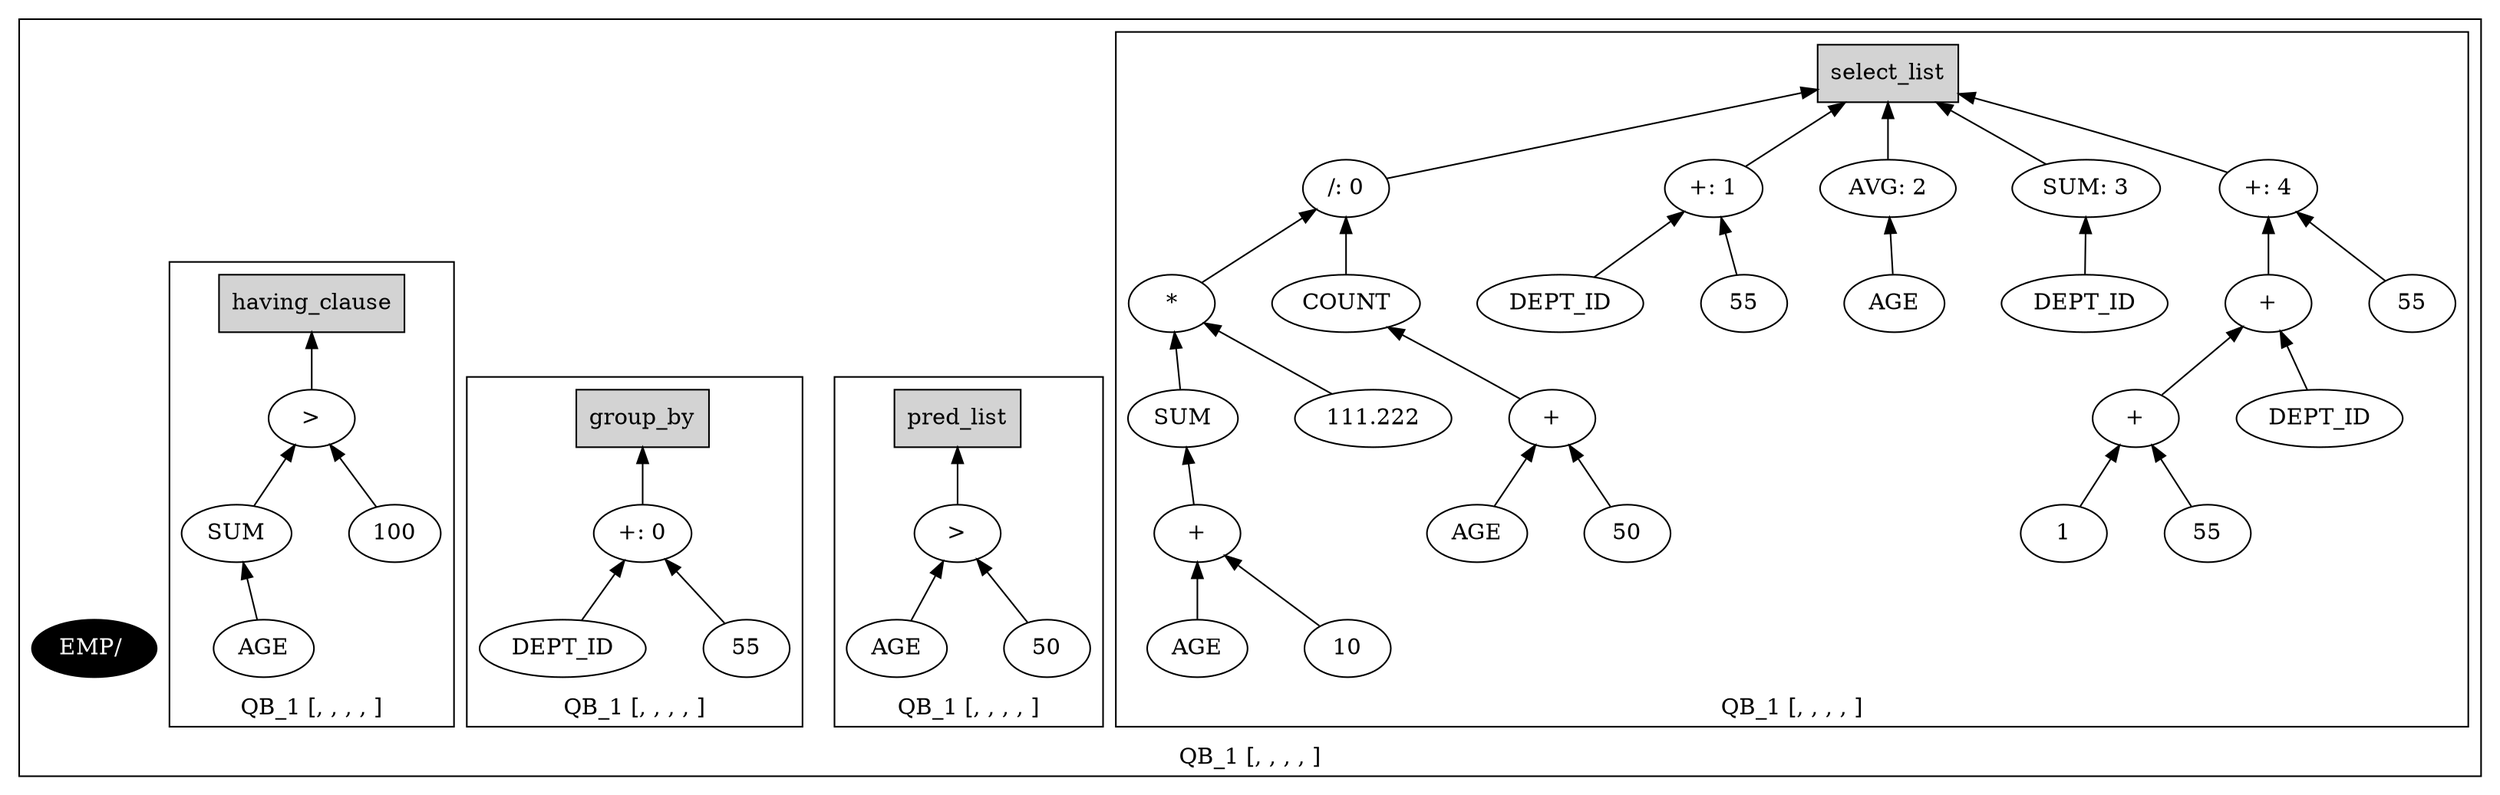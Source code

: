 digraph example1 {
    rankdir=BT;
    nodesep=0.5;
    ordering="in";
  subgraph cluster_QB_1 {
    label = "QB_1 [, , , , ]";
    "QB_1_selectlist"[label="select_list",shape=box,style=filled];
  subgraph cluster_select_listQB_1 {
    exprnodeNodeId11v1[label="/: 0"];
    exprnodeNodeId6v1 -> exprnodeNodeId11v1;
    exprnodeNodeId6v1[label="*"];
    exprnodeNodeId4v1 -> exprnodeNodeId6v1;
    exprnodeNodeId4v1[label="SUM"];
    exprnodeNodeId3v1 -> exprnodeNodeId4v1;
    exprnodeNodeId3v1[label="+"];
    exprnodeNodeId1v1 -> exprnodeNodeId3v1;
    exprnodeNodeId1v1[label="AGE"];
    exprnodeNodeId2v1 -> exprnodeNodeId3v1;
    exprnodeNodeId2v1[label="10"];
    exprnodeNodeId5v1 -> exprnodeNodeId6v1;
    exprnodeNodeId5v1[label="111.222"];
    exprnodeNodeId10v1 -> exprnodeNodeId11v1;
    exprnodeNodeId10v1[label="COUNT"];
    exprnodeNodeId9v1 -> exprnodeNodeId10v1;
    exprnodeNodeId9v1[label="+"];
    exprnodeNodeId7v1 -> exprnodeNodeId9v1;
    exprnodeNodeId7v1[label="AGE"];
    exprnodeNodeId8v1 -> exprnodeNodeId9v1;
    exprnodeNodeId8v1[label="50"];
    exprnodeNodeId11v1 -> "QB_1_selectlist";
    exprnodeNodeId14v1[label="+: 1"];
    exprnodeNodeId12v1 -> exprnodeNodeId14v1;
    exprnodeNodeId12v1[label="DEPT_ID"];
    exprnodeNodeId13v1 -> exprnodeNodeId14v1;
    exprnodeNodeId13v1[label="55"];
    exprnodeNodeId14v1 -> "QB_1_selectlist";
    exprnodeNodeId16v1[label="AVG: 2"];
    exprnodeNodeId15v1 -> exprnodeNodeId16v1;
    exprnodeNodeId15v1[label="AGE"];
    exprnodeNodeId16v1 -> "QB_1_selectlist";
    exprnodeNodeId18v1[label="SUM: 3"];
    exprnodeNodeId17v1 -> exprnodeNodeId18v1;
    exprnodeNodeId17v1[label="DEPT_ID"];
    exprnodeNodeId18v1 -> "QB_1_selectlist";
    exprnodeNodeId25v1[label="+: 4"];
    exprnodeNodeId23v1 -> exprnodeNodeId25v1;
    exprnodeNodeId23v1[label="+"];
    exprnodeNodeId21v1 -> exprnodeNodeId23v1;
    exprnodeNodeId21v1[label="+"];
    exprnodeNodeId19v1 -> exprnodeNodeId21v1;
    exprnodeNodeId19v1[label="1"];
    exprnodeNodeId20v1 -> exprnodeNodeId21v1;
    exprnodeNodeId20v1[label="55"];
    exprnodeNodeId22v1 -> exprnodeNodeId23v1;
    exprnodeNodeId22v1[label="DEPT_ID"];
    exprnodeNodeId24v1 -> exprnodeNodeId25v1;
    exprnodeNodeId24v1[label="55"];
    exprnodeNodeId25v1 -> "QB_1_selectlist";
}
    "QUN_0"[label="EMP/ ", fillcolor=black, fontcolor=white, style=filled]
  subgraph cluster_pred_listQB_1 {
    exprnodeNodeId28v1[label=">"];
    exprnodeNodeId26v1 -> exprnodeNodeId28v1;
    exprnodeNodeId26v1[label="AGE"];
    exprnodeNodeId27v1 -> exprnodeNodeId28v1;
    exprnodeNodeId27v1[label="50"];
    exprnodeNodeId28v1 -> QB_1_pred_list;
    "QB_1_pred_list"[label="pred_list",shape=box,style=filled];
}
  subgraph cluster_group_byQB_1 {
    "QB_1_group_by"[label="group_by",shape=box,style=filled];
    exprnodeNodeId31v1[label="+: 0"];
    exprnodeNodeId29v1 -> exprnodeNodeId31v1;
    exprnodeNodeId29v1[label="DEPT_ID"];
    exprnodeNodeId30v1 -> exprnodeNodeId31v1;
    exprnodeNodeId30v1[label="55"];
    exprnodeNodeId31v1 -> "QB_1_group_by";
}
  subgraph cluster_having_clauseQB_1 {
    exprnodeNodeId35v1[label=">"];
    exprnodeNodeId33v1 -> exprnodeNodeId35v1;
    exprnodeNodeId33v1[label="SUM"];
    exprnodeNodeId32v1 -> exprnodeNodeId33v1;
    exprnodeNodeId32v1[label="AGE"];
    exprnodeNodeId34v1 -> exprnodeNodeId35v1;
    exprnodeNodeId34v1[label="100"];
    exprnodeNodeId35v1 -> QB_1_having_clause;
    "QB_1_having_clause"[label="having_clause",shape=box,style=filled];
}
}
}
